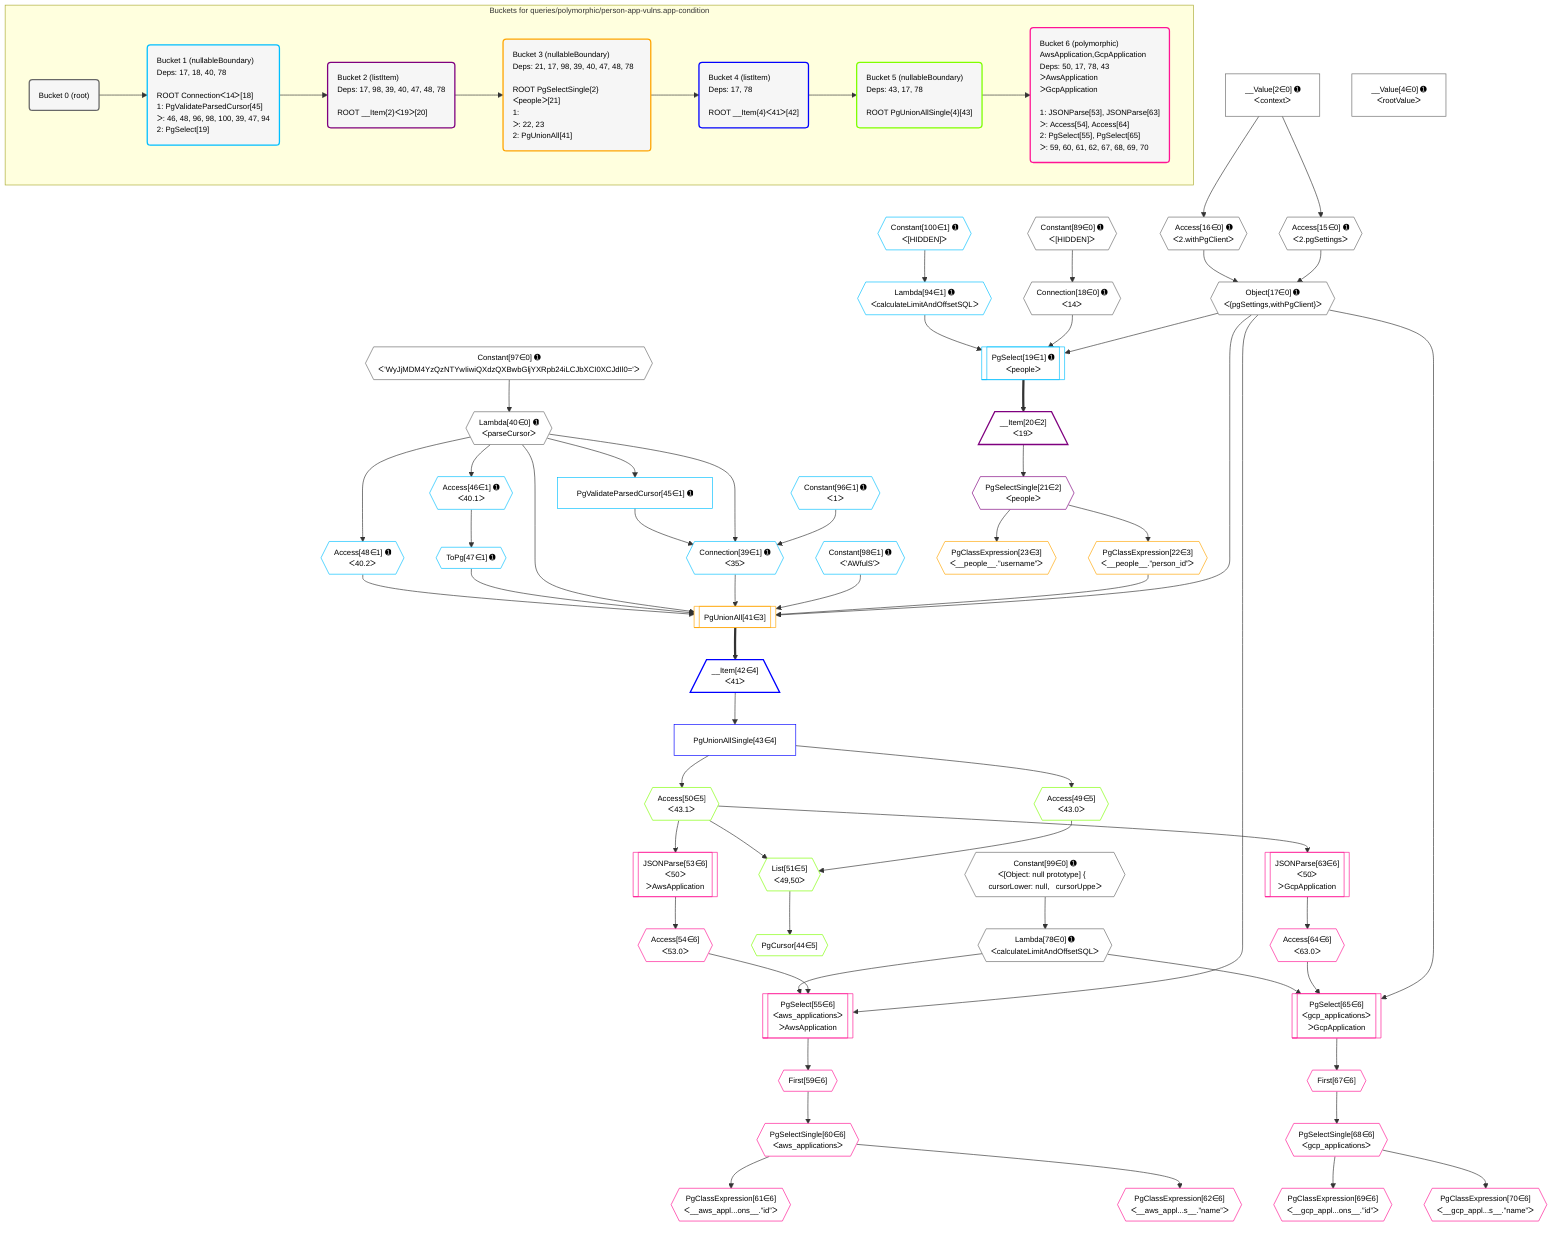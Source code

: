 %%{init: {'themeVariables': { 'fontSize': '12px'}}}%%
graph TD
    classDef path fill:#eee,stroke:#000,color:#000
    classDef plan fill:#fff,stroke-width:1px,color:#000
    classDef itemplan fill:#fff,stroke-width:2px,color:#000
    classDef unbatchedplan fill:#dff,stroke-width:1px,color:#000
    classDef sideeffectplan fill:#fcc,stroke-width:2px,color:#000
    classDef bucket fill:#f6f6f6,color:#000,stroke-width:2px,text-align:left


    %% plan dependencies
    Object17{{"Object[17∈0] ➊<br />ᐸ{pgSettings,withPgClient}ᐳ"}}:::plan
    Access15{{"Access[15∈0] ➊<br />ᐸ2.pgSettingsᐳ"}}:::plan
    Access16{{"Access[16∈0] ➊<br />ᐸ2.withPgClientᐳ"}}:::plan
    Access15 & Access16 --> Object17
    __Value2["__Value[2∈0] ➊<br />ᐸcontextᐳ"]:::plan
    __Value2 --> Access15
    __Value2 --> Access16
    Connection18{{"Connection[18∈0] ➊<br />ᐸ14ᐳ"}}:::plan
    Constant89{{"Constant[89∈0] ➊<br />ᐸ[HIDDEN]ᐳ"}}:::plan
    Constant89 --> Connection18
    Lambda40{{"Lambda[40∈0] ➊<br />ᐸparseCursorᐳ"}}:::plan
    Constant97{{"Constant[97∈0] ➊<br />ᐸ'WyJjMDM4YzQzNTYwIiwiQXdzQXBwbGljYXRpb24iLCJbXCI0XCJdIl0='ᐳ"}}:::plan
    Constant97 --> Lambda40
    Lambda78{{"Lambda[78∈0] ➊<br />ᐸcalculateLimitAndOffsetSQLᐳ"}}:::plan
    Constant99{{"Constant[99∈0] ➊<br />ᐸ[Object: null prototype] {   cursorLower: null,   cursorUppeᐳ"}}:::plan
    Constant99 --> Lambda78
    __Value4["__Value[4∈0] ➊<br />ᐸrootValueᐳ"]:::plan
    PgSelect19[["PgSelect[19∈1] ➊<br />ᐸpeopleᐳ"]]:::plan
    Lambda94{{"Lambda[94∈1] ➊<br />ᐸcalculateLimitAndOffsetSQLᐳ"}}:::plan
    Object17 & Connection18 & Lambda94 --> PgSelect19
    Connection39{{"Connection[39∈1] ➊<br />ᐸ35ᐳ"}}:::plan
    Constant96{{"Constant[96∈1] ➊<br />ᐸ1ᐳ"}}:::plan
    PgValidateParsedCursor45["PgValidateParsedCursor[45∈1] ➊"]:::plan
    Constant96 & Lambda40 & PgValidateParsedCursor45 --> Connection39
    Lambda40 --> PgValidateParsedCursor45
    Access46{{"Access[46∈1] ➊<br />ᐸ40.1ᐳ"}}:::plan
    Lambda40 --> Access46
    ToPg47{{"ToPg[47∈1] ➊"}}:::plan
    Access46 --> ToPg47
    Access48{{"Access[48∈1] ➊<br />ᐸ40.2ᐳ"}}:::plan
    Lambda40 --> Access48
    Constant100{{"Constant[100∈1] ➊<br />ᐸ[HIDDEN]ᐳ"}}:::plan
    Constant100 --> Lambda94
    Constant98{{"Constant[98∈1] ➊<br />ᐸ'AWfulS'ᐳ"}}:::plan
    __Item20[/"__Item[20∈2]<br />ᐸ19ᐳ"\]:::itemplan
    PgSelect19 ==> __Item20
    PgSelectSingle21{{"PgSelectSingle[21∈2]<br />ᐸpeopleᐳ"}}:::plan
    __Item20 --> PgSelectSingle21
    PgUnionAll41[["PgUnionAll[41∈3]"]]:::plan
    PgClassExpression22{{"PgClassExpression[22∈3]<br />ᐸ__people__.”person_id”ᐳ"}}:::plan
    Object17 & PgClassExpression22 & Constant98 & Connection39 & Lambda40 & ToPg47 & Access48 --> PgUnionAll41
    PgSelectSingle21 --> PgClassExpression22
    PgClassExpression23{{"PgClassExpression[23∈3]<br />ᐸ__people__.”username”ᐳ"}}:::plan
    PgSelectSingle21 --> PgClassExpression23
    __Item42[/"__Item[42∈4]<br />ᐸ41ᐳ"\]:::itemplan
    PgUnionAll41 ==> __Item42
    PgUnionAllSingle43["PgUnionAllSingle[43∈4]"]:::plan
    __Item42 --> PgUnionAllSingle43
    List51{{"List[51∈5]<br />ᐸ49,50ᐳ"}}:::plan
    Access49{{"Access[49∈5]<br />ᐸ43.0ᐳ"}}:::plan
    Access50{{"Access[50∈5]<br />ᐸ43.1ᐳ"}}:::plan
    Access49 & Access50 --> List51
    PgCursor44{{"PgCursor[44∈5]"}}:::plan
    List51 --> PgCursor44
    PgUnionAllSingle43 --> Access49
    PgUnionAllSingle43 --> Access50
    PgSelect55[["PgSelect[55∈6]<br />ᐸaws_applicationsᐳ<br />ᐳAwsApplication"]]:::plan
    Access54{{"Access[54∈6]<br />ᐸ53.0ᐳ"}}:::plan
    Object17 & Access54 & Lambda78 --> PgSelect55
    PgSelect65[["PgSelect[65∈6]<br />ᐸgcp_applicationsᐳ<br />ᐳGcpApplication"]]:::plan
    Access64{{"Access[64∈6]<br />ᐸ63.0ᐳ"}}:::plan
    Object17 & Access64 & Lambda78 --> PgSelect65
    JSONParse53[["JSONParse[53∈6]<br />ᐸ50ᐳ<br />ᐳAwsApplication"]]:::plan
    Access50 --> JSONParse53
    JSONParse53 --> Access54
    First59{{"First[59∈6]"}}:::plan
    PgSelect55 --> First59
    PgSelectSingle60{{"PgSelectSingle[60∈6]<br />ᐸaws_applicationsᐳ"}}:::plan
    First59 --> PgSelectSingle60
    PgClassExpression61{{"PgClassExpression[61∈6]<br />ᐸ__aws_appl...ons__.”id”ᐳ"}}:::plan
    PgSelectSingle60 --> PgClassExpression61
    PgClassExpression62{{"PgClassExpression[62∈6]<br />ᐸ__aws_appl...s__.”name”ᐳ"}}:::plan
    PgSelectSingle60 --> PgClassExpression62
    JSONParse63[["JSONParse[63∈6]<br />ᐸ50ᐳ<br />ᐳGcpApplication"]]:::plan
    Access50 --> JSONParse63
    JSONParse63 --> Access64
    First67{{"First[67∈6]"}}:::plan
    PgSelect65 --> First67
    PgSelectSingle68{{"PgSelectSingle[68∈6]<br />ᐸgcp_applicationsᐳ"}}:::plan
    First67 --> PgSelectSingle68
    PgClassExpression69{{"PgClassExpression[69∈6]<br />ᐸ__gcp_appl...ons__.”id”ᐳ"}}:::plan
    PgSelectSingle68 --> PgClassExpression69
    PgClassExpression70{{"PgClassExpression[70∈6]<br />ᐸ__gcp_appl...s__.”name”ᐳ"}}:::plan
    PgSelectSingle68 --> PgClassExpression70

    %% define steps

    subgraph "Buckets for queries/polymorphic/person-app-vulns.app-condition"
    Bucket0("Bucket 0 (root)"):::bucket
    classDef bucket0 stroke:#696969
    class Bucket0,__Value2,__Value4,Access15,Access16,Object17,Connection18,Lambda40,Lambda78,Constant89,Constant97,Constant99 bucket0
    Bucket1("Bucket 1 (nullableBoundary)<br />Deps: 17, 18, 40, 78<br /><br />ROOT Connectionᐸ14ᐳ[18]<br />1: PgValidateParsedCursor[45]<br />ᐳ: 46, 48, 96, 98, 100, 39, 47, 94<br />2: PgSelect[19]"):::bucket
    classDef bucket1 stroke:#00bfff
    class Bucket1,PgSelect19,Connection39,PgValidateParsedCursor45,Access46,ToPg47,Access48,Lambda94,Constant96,Constant98,Constant100 bucket1
    Bucket2("Bucket 2 (listItem)<br />Deps: 17, 98, 39, 40, 47, 48, 78<br /><br />ROOT __Item{2}ᐸ19ᐳ[20]"):::bucket
    classDef bucket2 stroke:#7f007f
    class Bucket2,__Item20,PgSelectSingle21 bucket2
    Bucket3("Bucket 3 (nullableBoundary)<br />Deps: 21, 17, 98, 39, 40, 47, 48, 78<br /><br />ROOT PgSelectSingle{2}ᐸpeopleᐳ[21]<br />1: <br />ᐳ: 22, 23<br />2: PgUnionAll[41]"):::bucket
    classDef bucket3 stroke:#ffa500
    class Bucket3,PgClassExpression22,PgClassExpression23,PgUnionAll41 bucket3
    Bucket4("Bucket 4 (listItem)<br />Deps: 17, 78<br /><br />ROOT __Item{4}ᐸ41ᐳ[42]"):::bucket
    classDef bucket4 stroke:#0000ff
    class Bucket4,__Item42,PgUnionAllSingle43 bucket4
    Bucket5("Bucket 5 (nullableBoundary)<br />Deps: 43, 17, 78<br /><br />ROOT PgUnionAllSingle{4}[43]"):::bucket
    classDef bucket5 stroke:#7fff00
    class Bucket5,PgCursor44,Access49,Access50,List51 bucket5
    Bucket6("Bucket 6 (polymorphic)<br />AwsApplication,GcpApplication<br />Deps: 50, 17, 78, 43<br />ᐳAwsApplication<br />ᐳGcpApplication<br /><br />1: JSONParse[53], JSONParse[63]<br />ᐳ: Access[54], Access[64]<br />2: PgSelect[55], PgSelect[65]<br />ᐳ: 59, 60, 61, 62, 67, 68, 69, 70"):::bucket
    classDef bucket6 stroke:#ff1493
    class Bucket6,JSONParse53,Access54,PgSelect55,First59,PgSelectSingle60,PgClassExpression61,PgClassExpression62,JSONParse63,Access64,PgSelect65,First67,PgSelectSingle68,PgClassExpression69,PgClassExpression70 bucket6
    Bucket0 --> Bucket1
    Bucket1 --> Bucket2
    Bucket2 --> Bucket3
    Bucket3 --> Bucket4
    Bucket4 --> Bucket5
    Bucket5 --> Bucket6
    end
